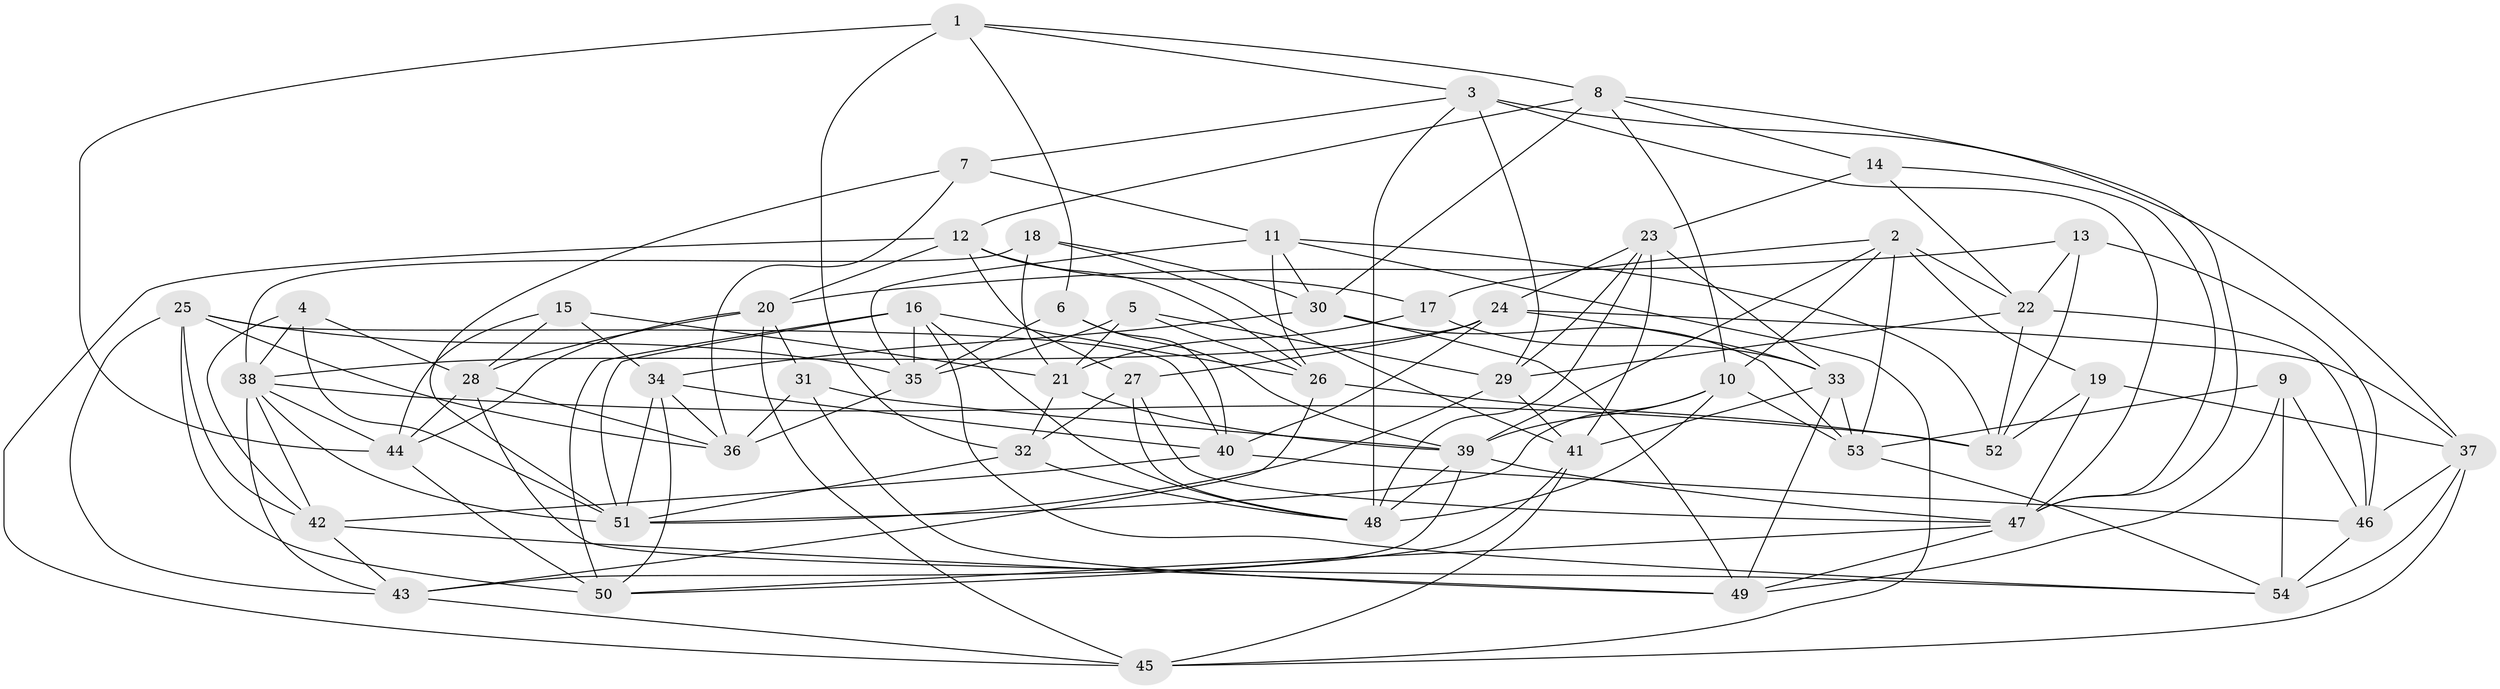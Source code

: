 // original degree distribution, {4: 1.0}
// Generated by graph-tools (version 1.1) at 2025/50/03/09/25 03:50:47]
// undirected, 54 vertices, 153 edges
graph export_dot {
graph [start="1"]
  node [color=gray90,style=filled];
  1;
  2;
  3;
  4;
  5;
  6;
  7;
  8;
  9;
  10;
  11;
  12;
  13;
  14;
  15;
  16;
  17;
  18;
  19;
  20;
  21;
  22;
  23;
  24;
  25;
  26;
  27;
  28;
  29;
  30;
  31;
  32;
  33;
  34;
  35;
  36;
  37;
  38;
  39;
  40;
  41;
  42;
  43;
  44;
  45;
  46;
  47;
  48;
  49;
  50;
  51;
  52;
  53;
  54;
  1 -- 3 [weight=1.0];
  1 -- 6 [weight=1.0];
  1 -- 8 [weight=1.0];
  1 -- 32 [weight=2.0];
  1 -- 44 [weight=1.0];
  2 -- 10 [weight=1.0];
  2 -- 17 [weight=1.0];
  2 -- 19 [weight=1.0];
  2 -- 22 [weight=1.0];
  2 -- 39 [weight=1.0];
  2 -- 53 [weight=1.0];
  3 -- 7 [weight=1.0];
  3 -- 29 [weight=1.0];
  3 -- 37 [weight=1.0];
  3 -- 47 [weight=1.0];
  3 -- 48 [weight=1.0];
  4 -- 28 [weight=1.0];
  4 -- 38 [weight=1.0];
  4 -- 42 [weight=1.0];
  4 -- 51 [weight=1.0];
  5 -- 21 [weight=1.0];
  5 -- 26 [weight=1.0];
  5 -- 29 [weight=1.0];
  5 -- 35 [weight=1.0];
  6 -- 35 [weight=1.0];
  6 -- 39 [weight=1.0];
  6 -- 40 [weight=1.0];
  7 -- 11 [weight=1.0];
  7 -- 36 [weight=1.0];
  7 -- 51 [weight=1.0];
  8 -- 10 [weight=1.0];
  8 -- 12 [weight=1.0];
  8 -- 14 [weight=1.0];
  8 -- 30 [weight=1.0];
  8 -- 47 [weight=1.0];
  9 -- 46 [weight=1.0];
  9 -- 49 [weight=1.0];
  9 -- 53 [weight=1.0];
  9 -- 54 [weight=1.0];
  10 -- 39 [weight=1.0];
  10 -- 48 [weight=1.0];
  10 -- 51 [weight=1.0];
  10 -- 53 [weight=1.0];
  11 -- 26 [weight=1.0];
  11 -- 30 [weight=1.0];
  11 -- 35 [weight=1.0];
  11 -- 45 [weight=1.0];
  11 -- 52 [weight=1.0];
  12 -- 17 [weight=1.0];
  12 -- 20 [weight=1.0];
  12 -- 26 [weight=1.0];
  12 -- 27 [weight=1.0];
  12 -- 45 [weight=1.0];
  13 -- 20 [weight=1.0];
  13 -- 22 [weight=1.0];
  13 -- 46 [weight=1.0];
  13 -- 52 [weight=1.0];
  14 -- 22 [weight=1.0];
  14 -- 23 [weight=1.0];
  14 -- 47 [weight=1.0];
  15 -- 21 [weight=1.0];
  15 -- 28 [weight=1.0];
  15 -- 34 [weight=1.0];
  15 -- 44 [weight=1.0];
  16 -- 26 [weight=1.0];
  16 -- 35 [weight=1.0];
  16 -- 48 [weight=1.0];
  16 -- 50 [weight=1.0];
  16 -- 51 [weight=1.0];
  16 -- 54 [weight=1.0];
  17 -- 21 [weight=1.0];
  17 -- 33 [weight=1.0];
  18 -- 21 [weight=1.0];
  18 -- 30 [weight=1.0];
  18 -- 38 [weight=1.0];
  18 -- 41 [weight=1.0];
  19 -- 37 [weight=1.0];
  19 -- 47 [weight=1.0];
  19 -- 52 [weight=1.0];
  20 -- 28 [weight=1.0];
  20 -- 31 [weight=1.0];
  20 -- 44 [weight=1.0];
  20 -- 45 [weight=1.0];
  21 -- 32 [weight=1.0];
  21 -- 39 [weight=1.0];
  22 -- 29 [weight=1.0];
  22 -- 46 [weight=1.0];
  22 -- 52 [weight=1.0];
  23 -- 24 [weight=1.0];
  23 -- 29 [weight=1.0];
  23 -- 33 [weight=1.0];
  23 -- 41 [weight=1.0];
  23 -- 48 [weight=1.0];
  24 -- 27 [weight=1.0];
  24 -- 33 [weight=1.0];
  24 -- 37 [weight=1.0];
  24 -- 38 [weight=1.0];
  24 -- 40 [weight=1.0];
  25 -- 35 [weight=1.0];
  25 -- 36 [weight=1.0];
  25 -- 40 [weight=1.0];
  25 -- 42 [weight=1.0];
  25 -- 43 [weight=1.0];
  25 -- 50 [weight=1.0];
  26 -- 43 [weight=1.0];
  26 -- 52 [weight=1.0];
  27 -- 32 [weight=1.0];
  27 -- 47 [weight=1.0];
  27 -- 48 [weight=2.0];
  28 -- 36 [weight=1.0];
  28 -- 44 [weight=1.0];
  28 -- 54 [weight=1.0];
  29 -- 41 [weight=1.0];
  29 -- 51 [weight=1.0];
  30 -- 34 [weight=1.0];
  30 -- 49 [weight=1.0];
  30 -- 53 [weight=1.0];
  31 -- 36 [weight=1.0];
  31 -- 39 [weight=1.0];
  31 -- 49 [weight=1.0];
  32 -- 48 [weight=1.0];
  32 -- 51 [weight=1.0];
  33 -- 41 [weight=1.0];
  33 -- 49 [weight=1.0];
  33 -- 53 [weight=1.0];
  34 -- 36 [weight=1.0];
  34 -- 40 [weight=1.0];
  34 -- 50 [weight=1.0];
  34 -- 51 [weight=1.0];
  35 -- 36 [weight=1.0];
  37 -- 45 [weight=1.0];
  37 -- 46 [weight=1.0];
  37 -- 54 [weight=1.0];
  38 -- 42 [weight=1.0];
  38 -- 43 [weight=1.0];
  38 -- 44 [weight=1.0];
  38 -- 51 [weight=1.0];
  38 -- 52 [weight=1.0];
  39 -- 43 [weight=1.0];
  39 -- 47 [weight=1.0];
  39 -- 48 [weight=1.0];
  40 -- 42 [weight=1.0];
  40 -- 46 [weight=1.0];
  41 -- 45 [weight=1.0];
  41 -- 50 [weight=1.0];
  42 -- 43 [weight=1.0];
  42 -- 49 [weight=1.0];
  43 -- 45 [weight=1.0];
  44 -- 50 [weight=1.0];
  46 -- 54 [weight=1.0];
  47 -- 49 [weight=1.0];
  47 -- 50 [weight=1.0];
  53 -- 54 [weight=1.0];
}
